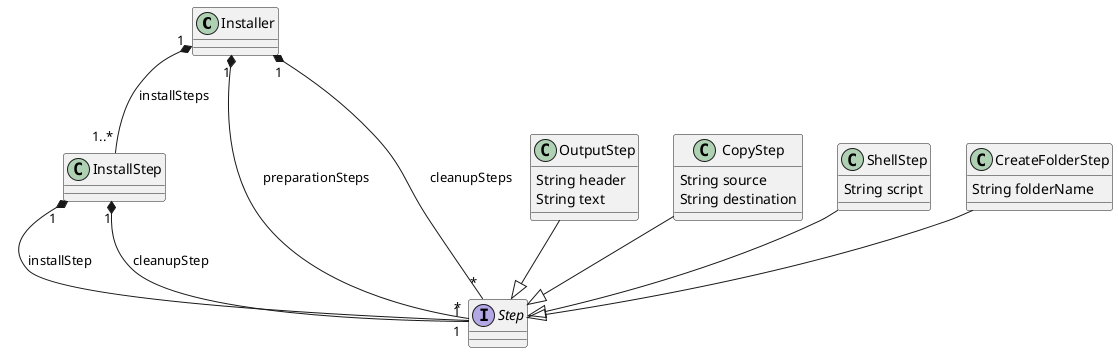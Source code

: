 @startuml

class Installer {
}

class InstallStep {
}

interface Step {
}

class OutputStep {
	String header
	String text
}

class CopyStep {
	String source
	String destination
}

class ShellStep {
	String script
}

class CreateFolderStep {
	String folderName
}

Installer "1" *-- "*" Step : preparationSteps
Installer "1" *-- "1..*" InstallStep : installSteps
Installer "1" *-- "*" Step : cleanupSteps
InstallStep "1" *-- "1" Step : installStep
InstallStep "1" *-- "1" Step : cleanupStep

OutputStep --|> Step
CopyStep --|> Step
ShellStep --|> Step
CreateFolderStep --|> Step

@enduml